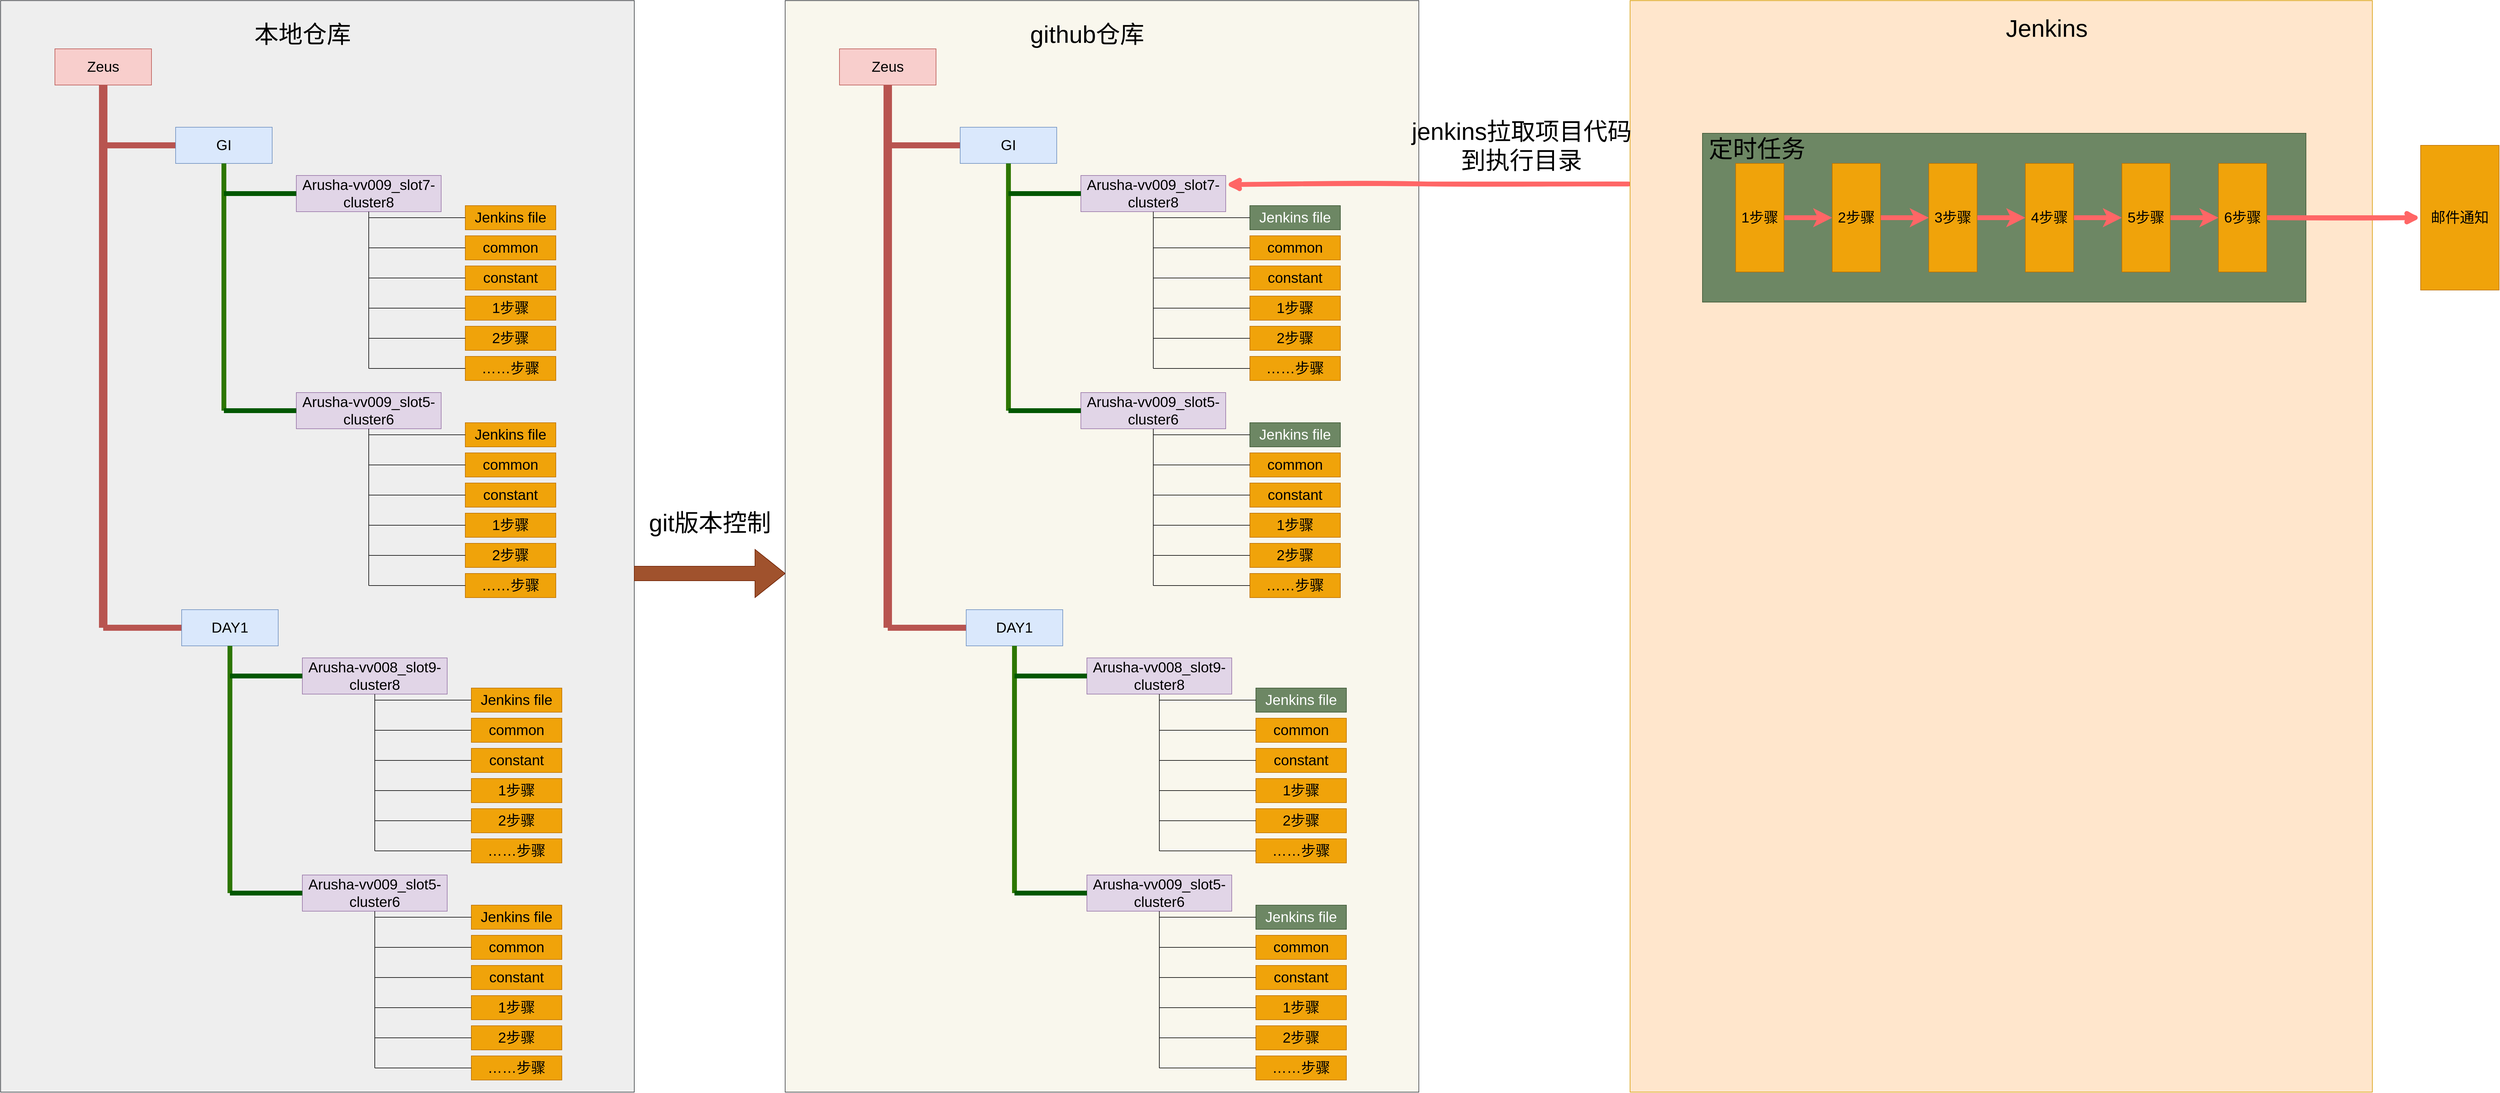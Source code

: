 <mxfile version="16.5.6" type="device"><diagram id="dNBEJ11nyPTrFl8F2AJ-" name="第 1 页"><mxGraphModel dx="5555" dy="3180" grid="1" gridSize="10" guides="1" tooltips="1" connect="1" arrows="1" fold="1" page="0" pageScale="1" pageWidth="827" pageHeight="1169" math="0" shadow="0"><root><mxCell id="0"/><mxCell id="1" parent="0"/><mxCell id="W_P6BSuZd-2DiIHKdRya-198" value="" style="rounded=0;whiteSpace=wrap;html=1;fontSize=24;fillColor=#eeeeee;strokeColor=#36393d;" vertex="1" parent="1"><mxGeometry x="-10" y="-40" width="1050" height="1810" as="geometry"/></mxCell><mxCell id="W_P6BSuZd-2DiIHKdRya-1" value="Zeus" style="rounded=0;whiteSpace=wrap;html=1;fontSize=24;fillColor=#f8cecc;strokeColor=#b85450;" vertex="1" parent="1"><mxGeometry x="80" y="40" width="160" height="60" as="geometry"/></mxCell><mxCell id="W_P6BSuZd-2DiIHKdRya-2" value="" style="endArrow=none;html=1;rounded=0;fontSize=24;entryX=0.5;entryY=1;entryDx=0;entryDy=0;fillColor=#f8cecc;strokeColor=#b85450;strokeWidth=14;" edge="1" parent="1" target="W_P6BSuZd-2DiIHKdRya-1"><mxGeometry width="50" height="50" relative="1" as="geometry"><mxPoint x="160" y="1000" as="sourcePoint"/><mxPoint x="440" y="250" as="targetPoint"/></mxGeometry></mxCell><mxCell id="W_P6BSuZd-2DiIHKdRya-3" value="" style="endArrow=none;html=1;rounded=0;fontSize=24;fillColor=#f8cecc;strokeColor=#b85450;strokeWidth=10;" edge="1" parent="1"><mxGeometry width="50" height="50" relative="1" as="geometry"><mxPoint x="160" y="200" as="sourcePoint"/><mxPoint x="280" y="200" as="targetPoint"/></mxGeometry></mxCell><mxCell id="W_P6BSuZd-2DiIHKdRya-4" value="GI" style="rounded=0;whiteSpace=wrap;html=1;fontSize=24;fillColor=#dae8fc;strokeColor=#6c8ebf;" vertex="1" parent="1"><mxGeometry x="280" y="170" width="160" height="60" as="geometry"/></mxCell><mxCell id="W_P6BSuZd-2DiIHKdRya-9" value="" style="endArrow=none;html=1;rounded=0;fontSize=24;entryX=0.5;entryY=1;entryDx=0;entryDy=0;fillColor=#60a917;strokeColor=#2D7600;strokeWidth=8;" edge="1" parent="1" target="W_P6BSuZd-2DiIHKdRya-4"><mxGeometry width="50" height="50" relative="1" as="geometry"><mxPoint x="360" y="640" as="sourcePoint"/><mxPoint x="359.5" y="240" as="targetPoint"/></mxGeometry></mxCell><mxCell id="W_P6BSuZd-2DiIHKdRya-10" value="Arusha-vv009_slot7-cluster8" style="rounded=0;whiteSpace=wrap;html=1;fontSize=24;fillColor=#e1d5e7;strokeColor=#9673a6;" vertex="1" parent="1"><mxGeometry x="480" y="250" width="240" height="60" as="geometry"/></mxCell><mxCell id="W_P6BSuZd-2DiIHKdRya-11" value="" style="endArrow=none;html=1;rounded=0;fontSize=24;entryX=0;entryY=0.5;entryDx=0;entryDy=0;strokeWidth=8;fillColor=#008a00;strokeColor=#005700;" edge="1" parent="1" target="W_P6BSuZd-2DiIHKdRya-10"><mxGeometry width="50" height="50" relative="1" as="geometry"><mxPoint x="360" y="280" as="sourcePoint"/><mxPoint x="480" y="280" as="targetPoint"/></mxGeometry></mxCell><mxCell id="W_P6BSuZd-2DiIHKdRya-12" value="Arusha-vv009_slot5-cluster6" style="rounded=0;whiteSpace=wrap;html=1;fontSize=24;fillColor=#e1d5e7;strokeColor=#9673a6;" vertex="1" parent="1"><mxGeometry x="480" y="610" width="240" height="60" as="geometry"/></mxCell><mxCell id="W_P6BSuZd-2DiIHKdRya-13" value="" style="endArrow=none;html=1;rounded=0;fontSize=24;entryX=0;entryY=0.5;entryDx=0;entryDy=0;strokeWidth=8;fillColor=#008a00;strokeColor=#005700;" edge="1" parent="1" target="W_P6BSuZd-2DiIHKdRya-12"><mxGeometry width="50" height="50" relative="1" as="geometry"><mxPoint x="360" y="640" as="sourcePoint"/><mxPoint x="480" y="640" as="targetPoint"/></mxGeometry></mxCell><mxCell id="W_P6BSuZd-2DiIHKdRya-16" value="" style="endArrow=none;html=1;rounded=0;fontSize=24;entryX=0.5;entryY=1;entryDx=0;entryDy=0;" edge="1" parent="1" target="W_P6BSuZd-2DiIHKdRya-10"><mxGeometry width="50" height="50" relative="1" as="geometry"><mxPoint x="600" y="570" as="sourcePoint"/><mxPoint x="370" y="240" as="targetPoint"/></mxGeometry></mxCell><mxCell id="W_P6BSuZd-2DiIHKdRya-17" value="common" style="rounded=0;whiteSpace=wrap;html=1;fontSize=24;fillColor=#f0a30a;fontColor=#000000;strokeColor=#BD7000;" vertex="1" parent="1"><mxGeometry x="760" y="350" width="150" height="40" as="geometry"/></mxCell><mxCell id="W_P6BSuZd-2DiIHKdRya-18" value="" style="endArrow=none;html=1;rounded=0;fontSize=24;entryX=0;entryY=0.5;entryDx=0;entryDy=0;" edge="1" parent="1" target="W_P6BSuZd-2DiIHKdRya-17"><mxGeometry width="50" height="50" relative="1" as="geometry"><mxPoint x="600" y="370" as="sourcePoint"/><mxPoint x="720" y="380" as="targetPoint"/></mxGeometry></mxCell><mxCell id="W_P6BSuZd-2DiIHKdRya-19" value="constant" style="rounded=0;whiteSpace=wrap;html=1;fontSize=24;fillColor=#f0a30a;fontColor=#000000;strokeColor=#BD7000;" vertex="1" parent="1"><mxGeometry x="760" y="400" width="150" height="40" as="geometry"/></mxCell><mxCell id="W_P6BSuZd-2DiIHKdRya-20" value="" style="endArrow=none;html=1;rounded=0;fontSize=24;entryX=0;entryY=0.5;entryDx=0;entryDy=0;" edge="1" parent="1" target="W_P6BSuZd-2DiIHKdRya-19"><mxGeometry width="50" height="50" relative="1" as="geometry"><mxPoint x="600" y="420" as="sourcePoint"/><mxPoint x="720" y="430" as="targetPoint"/></mxGeometry></mxCell><mxCell id="W_P6BSuZd-2DiIHKdRya-21" value="1步骤" style="rounded=0;whiteSpace=wrap;html=1;fontSize=24;fillColor=#f0a30a;fontColor=#000000;strokeColor=#BD7000;" vertex="1" parent="1"><mxGeometry x="760" y="450" width="150" height="40" as="geometry"/></mxCell><mxCell id="W_P6BSuZd-2DiIHKdRya-22" value="" style="endArrow=none;html=1;rounded=0;fontSize=24;entryX=0;entryY=0.5;entryDx=0;entryDy=0;" edge="1" parent="1" target="W_P6BSuZd-2DiIHKdRya-21"><mxGeometry width="50" height="50" relative="1" as="geometry"><mxPoint x="600" y="470" as="sourcePoint"/><mxPoint x="720" y="480" as="targetPoint"/></mxGeometry></mxCell><mxCell id="W_P6BSuZd-2DiIHKdRya-23" value="2步骤" style="rounded=0;whiteSpace=wrap;html=1;fontSize=24;fillColor=#f0a30a;fontColor=#000000;strokeColor=#BD7000;" vertex="1" parent="1"><mxGeometry x="760" y="500" width="150" height="40" as="geometry"/></mxCell><mxCell id="W_P6BSuZd-2DiIHKdRya-24" value="" style="endArrow=none;html=1;rounded=0;fontSize=24;entryX=0;entryY=0.5;entryDx=0;entryDy=0;" edge="1" parent="1" target="W_P6BSuZd-2DiIHKdRya-23"><mxGeometry width="50" height="50" relative="1" as="geometry"><mxPoint x="600" y="520" as="sourcePoint"/><mxPoint x="720" y="530" as="targetPoint"/></mxGeometry></mxCell><mxCell id="W_P6BSuZd-2DiIHKdRya-25" value="Jenkins file" style="rounded=0;whiteSpace=wrap;html=1;fontSize=24;fillColor=#f0a30a;fontColor=#000000;strokeColor=#BD7000;" vertex="1" parent="1"><mxGeometry x="760" y="300" width="150" height="40" as="geometry"/></mxCell><mxCell id="W_P6BSuZd-2DiIHKdRya-26" value="" style="endArrow=none;html=1;rounded=0;fontSize=24;entryX=0;entryY=0.5;entryDx=0;entryDy=0;" edge="1" parent="1" target="W_P6BSuZd-2DiIHKdRya-25"><mxGeometry width="50" height="50" relative="1" as="geometry"><mxPoint x="600" y="320" as="sourcePoint"/><mxPoint x="720" y="330" as="targetPoint"/></mxGeometry></mxCell><mxCell id="W_P6BSuZd-2DiIHKdRya-27" value="……步骤" style="rounded=0;whiteSpace=wrap;html=1;fontSize=24;fillColor=#f0a30a;fontColor=#000000;strokeColor=#BD7000;" vertex="1" parent="1"><mxGeometry x="760" y="550" width="150" height="40" as="geometry"/></mxCell><mxCell id="W_P6BSuZd-2DiIHKdRya-28" value="" style="endArrow=none;html=1;rounded=0;fontSize=24;entryX=0;entryY=0.5;entryDx=0;entryDy=0;" edge="1" parent="1" target="W_P6BSuZd-2DiIHKdRya-27"><mxGeometry width="50" height="50" relative="1" as="geometry"><mxPoint x="600" y="570" as="sourcePoint"/><mxPoint x="720" y="580" as="targetPoint"/></mxGeometry></mxCell><mxCell id="W_P6BSuZd-2DiIHKdRya-29" value="" style="endArrow=none;html=1;rounded=0;fontSize=24;entryX=0.5;entryY=1;entryDx=0;entryDy=0;" edge="1" parent="1"><mxGeometry width="50" height="50" relative="1" as="geometry"><mxPoint x="600" y="930" as="sourcePoint"/><mxPoint x="600" y="670" as="targetPoint"/></mxGeometry></mxCell><mxCell id="W_P6BSuZd-2DiIHKdRya-30" value="common" style="rounded=0;whiteSpace=wrap;html=1;fontSize=24;fillColor=#f0a30a;fontColor=#000000;strokeColor=#BD7000;" vertex="1" parent="1"><mxGeometry x="760" y="710" width="150" height="40" as="geometry"/></mxCell><mxCell id="W_P6BSuZd-2DiIHKdRya-31" value="" style="endArrow=none;html=1;rounded=0;fontSize=24;entryX=0;entryY=0.5;entryDx=0;entryDy=0;" edge="1" parent="1" target="W_P6BSuZd-2DiIHKdRya-30"><mxGeometry width="50" height="50" relative="1" as="geometry"><mxPoint x="600" y="730" as="sourcePoint"/><mxPoint x="720" y="740" as="targetPoint"/></mxGeometry></mxCell><mxCell id="W_P6BSuZd-2DiIHKdRya-32" value="constant" style="rounded=0;whiteSpace=wrap;html=1;fontSize=24;fillColor=#f0a30a;fontColor=#000000;strokeColor=#BD7000;" vertex="1" parent="1"><mxGeometry x="760" y="760" width="150" height="40" as="geometry"/></mxCell><mxCell id="W_P6BSuZd-2DiIHKdRya-33" value="" style="endArrow=none;html=1;rounded=0;fontSize=24;entryX=0;entryY=0.5;entryDx=0;entryDy=0;" edge="1" parent="1" target="W_P6BSuZd-2DiIHKdRya-32"><mxGeometry width="50" height="50" relative="1" as="geometry"><mxPoint x="600" y="780" as="sourcePoint"/><mxPoint x="720" y="790" as="targetPoint"/></mxGeometry></mxCell><mxCell id="W_P6BSuZd-2DiIHKdRya-34" value="1步骤" style="rounded=0;whiteSpace=wrap;html=1;fontSize=24;fillColor=#f0a30a;fontColor=#000000;strokeColor=#BD7000;" vertex="1" parent="1"><mxGeometry x="760" y="810" width="150" height="40" as="geometry"/></mxCell><mxCell id="W_P6BSuZd-2DiIHKdRya-35" value="" style="endArrow=none;html=1;rounded=0;fontSize=24;entryX=0;entryY=0.5;entryDx=0;entryDy=0;" edge="1" parent="1" target="W_P6BSuZd-2DiIHKdRya-34"><mxGeometry width="50" height="50" relative="1" as="geometry"><mxPoint x="600" y="830" as="sourcePoint"/><mxPoint x="720" y="840" as="targetPoint"/></mxGeometry></mxCell><mxCell id="W_P6BSuZd-2DiIHKdRya-36" value="2步骤" style="rounded=0;whiteSpace=wrap;html=1;fontSize=24;fillColor=#f0a30a;fontColor=#000000;strokeColor=#BD7000;" vertex="1" parent="1"><mxGeometry x="760" y="860" width="150" height="40" as="geometry"/></mxCell><mxCell id="W_P6BSuZd-2DiIHKdRya-37" value="" style="endArrow=none;html=1;rounded=0;fontSize=24;entryX=0;entryY=0.5;entryDx=0;entryDy=0;" edge="1" parent="1" target="W_P6BSuZd-2DiIHKdRya-36"><mxGeometry width="50" height="50" relative="1" as="geometry"><mxPoint x="600" y="880" as="sourcePoint"/><mxPoint x="720" y="890" as="targetPoint"/></mxGeometry></mxCell><mxCell id="W_P6BSuZd-2DiIHKdRya-38" value="Jenkins file" style="rounded=0;whiteSpace=wrap;html=1;fontSize=24;fillColor=#f0a30a;fontColor=#000000;strokeColor=#BD7000;" vertex="1" parent="1"><mxGeometry x="760" y="660" width="150" height="40" as="geometry"/></mxCell><mxCell id="W_P6BSuZd-2DiIHKdRya-39" value="" style="endArrow=none;html=1;rounded=0;fontSize=24;entryX=0;entryY=0.5;entryDx=0;entryDy=0;" edge="1" parent="1" target="W_P6BSuZd-2DiIHKdRya-38"><mxGeometry width="50" height="50" relative="1" as="geometry"><mxPoint x="600" y="680" as="sourcePoint"/><mxPoint x="720" y="690" as="targetPoint"/></mxGeometry></mxCell><mxCell id="W_P6BSuZd-2DiIHKdRya-40" value="……步骤" style="rounded=0;whiteSpace=wrap;html=1;fontSize=24;fillColor=#f0a30a;fontColor=#000000;strokeColor=#BD7000;" vertex="1" parent="1"><mxGeometry x="760" y="910" width="150" height="40" as="geometry"/></mxCell><mxCell id="W_P6BSuZd-2DiIHKdRya-41" value="" style="endArrow=none;html=1;rounded=0;fontSize=24;entryX=0;entryY=0.5;entryDx=0;entryDy=0;" edge="1" parent="1" target="W_P6BSuZd-2DiIHKdRya-40"><mxGeometry width="50" height="50" relative="1" as="geometry"><mxPoint x="600" y="930" as="sourcePoint"/><mxPoint x="720" y="940" as="targetPoint"/></mxGeometry></mxCell><mxCell id="W_P6BSuZd-2DiIHKdRya-149" value="" style="endArrow=none;html=1;rounded=0;fontSize=24;fillColor=#f8cecc;strokeColor=#b85450;strokeWidth=10;" edge="1" parent="1"><mxGeometry width="50" height="50" relative="1" as="geometry"><mxPoint x="160" y="1000" as="sourcePoint"/><mxPoint x="290" y="1000" as="targetPoint"/></mxGeometry></mxCell><mxCell id="W_P6BSuZd-2DiIHKdRya-150" value="DAY1" style="rounded=0;whiteSpace=wrap;html=1;fontSize=24;fillColor=#dae8fc;strokeColor=#6c8ebf;" vertex="1" parent="1"><mxGeometry x="290" y="970" width="160" height="60" as="geometry"/></mxCell><mxCell id="W_P6BSuZd-2DiIHKdRya-151" value="" style="endArrow=none;html=1;rounded=0;fontSize=24;entryX=0.5;entryY=1;entryDx=0;entryDy=0;fillColor=#60a917;strokeColor=#2D7600;strokeWidth=8;" edge="1" parent="1" target="W_P6BSuZd-2DiIHKdRya-150"><mxGeometry width="50" height="50" relative="1" as="geometry"><mxPoint x="370" y="1440" as="sourcePoint"/><mxPoint x="369.5" y="1040" as="targetPoint"/></mxGeometry></mxCell><mxCell id="W_P6BSuZd-2DiIHKdRya-152" value="Arusha-vv008_slot9-cluster8" style="rounded=0;whiteSpace=wrap;html=1;fontSize=24;fillColor=#e1d5e7;strokeColor=#9673a6;" vertex="1" parent="1"><mxGeometry x="490" y="1050" width="240" height="60" as="geometry"/></mxCell><mxCell id="W_P6BSuZd-2DiIHKdRya-153" value="" style="endArrow=none;html=1;rounded=0;fontSize=24;entryX=0;entryY=0.5;entryDx=0;entryDy=0;strokeWidth=8;fillColor=#008a00;strokeColor=#005700;" edge="1" parent="1" target="W_P6BSuZd-2DiIHKdRya-152"><mxGeometry width="50" height="50" relative="1" as="geometry"><mxPoint x="370" y="1080" as="sourcePoint"/><mxPoint x="490" y="1080" as="targetPoint"/></mxGeometry></mxCell><mxCell id="W_P6BSuZd-2DiIHKdRya-154" value="Arusha-vv009_slot5-cluster6" style="rounded=0;whiteSpace=wrap;html=1;fontSize=24;fillColor=#e1d5e7;strokeColor=#9673a6;" vertex="1" parent="1"><mxGeometry x="490" y="1410" width="240" height="60" as="geometry"/></mxCell><mxCell id="W_P6BSuZd-2DiIHKdRya-155" value="" style="endArrow=none;html=1;rounded=0;fontSize=24;entryX=0;entryY=0.5;entryDx=0;entryDy=0;strokeWidth=8;fillColor=#008a00;strokeColor=#005700;" edge="1" parent="1" target="W_P6BSuZd-2DiIHKdRya-154"><mxGeometry width="50" height="50" relative="1" as="geometry"><mxPoint x="370" y="1440" as="sourcePoint"/><mxPoint x="490" y="1440" as="targetPoint"/></mxGeometry></mxCell><mxCell id="W_P6BSuZd-2DiIHKdRya-158" value="" style="endArrow=none;html=1;rounded=0;fontSize=24;entryX=0.5;entryY=1;entryDx=0;entryDy=0;" edge="1" parent="1" target="W_P6BSuZd-2DiIHKdRya-152"><mxGeometry width="50" height="50" relative="1" as="geometry"><mxPoint x="610" y="1370" as="sourcePoint"/><mxPoint x="380" y="1040" as="targetPoint"/></mxGeometry></mxCell><mxCell id="W_P6BSuZd-2DiIHKdRya-159" value="common" style="rounded=0;whiteSpace=wrap;html=1;fontSize=24;fillColor=#f0a30a;fontColor=#000000;strokeColor=#BD7000;" vertex="1" parent="1"><mxGeometry x="770" y="1150" width="150" height="40" as="geometry"/></mxCell><mxCell id="W_P6BSuZd-2DiIHKdRya-160" value="" style="endArrow=none;html=1;rounded=0;fontSize=24;entryX=0;entryY=0.5;entryDx=0;entryDy=0;" edge="1" parent="1" target="W_P6BSuZd-2DiIHKdRya-159"><mxGeometry width="50" height="50" relative="1" as="geometry"><mxPoint x="610" y="1170" as="sourcePoint"/><mxPoint x="730" y="1180" as="targetPoint"/></mxGeometry></mxCell><mxCell id="W_P6BSuZd-2DiIHKdRya-161" value="constant" style="rounded=0;whiteSpace=wrap;html=1;fontSize=24;fillColor=#f0a30a;fontColor=#000000;strokeColor=#BD7000;" vertex="1" parent="1"><mxGeometry x="770" y="1200" width="150" height="40" as="geometry"/></mxCell><mxCell id="W_P6BSuZd-2DiIHKdRya-162" value="" style="endArrow=none;html=1;rounded=0;fontSize=24;entryX=0;entryY=0.5;entryDx=0;entryDy=0;" edge="1" parent="1" target="W_P6BSuZd-2DiIHKdRya-161"><mxGeometry width="50" height="50" relative="1" as="geometry"><mxPoint x="610" y="1220" as="sourcePoint"/><mxPoint x="730" y="1230" as="targetPoint"/></mxGeometry></mxCell><mxCell id="W_P6BSuZd-2DiIHKdRya-163" value="1步骤" style="rounded=0;whiteSpace=wrap;html=1;fontSize=24;fillColor=#f0a30a;fontColor=#000000;strokeColor=#BD7000;" vertex="1" parent="1"><mxGeometry x="770" y="1250" width="150" height="40" as="geometry"/></mxCell><mxCell id="W_P6BSuZd-2DiIHKdRya-164" value="" style="endArrow=none;html=1;rounded=0;fontSize=24;entryX=0;entryY=0.5;entryDx=0;entryDy=0;" edge="1" parent="1" target="W_P6BSuZd-2DiIHKdRya-163"><mxGeometry width="50" height="50" relative="1" as="geometry"><mxPoint x="610" y="1270" as="sourcePoint"/><mxPoint x="730" y="1280" as="targetPoint"/></mxGeometry></mxCell><mxCell id="W_P6BSuZd-2DiIHKdRya-165" value="2步骤" style="rounded=0;whiteSpace=wrap;html=1;fontSize=24;fillColor=#f0a30a;fontColor=#000000;strokeColor=#BD7000;" vertex="1" parent="1"><mxGeometry x="770" y="1300" width="150" height="40" as="geometry"/></mxCell><mxCell id="W_P6BSuZd-2DiIHKdRya-166" value="" style="endArrow=none;html=1;rounded=0;fontSize=24;entryX=0;entryY=0.5;entryDx=0;entryDy=0;" edge="1" parent="1" target="W_P6BSuZd-2DiIHKdRya-165"><mxGeometry width="50" height="50" relative="1" as="geometry"><mxPoint x="610" y="1320" as="sourcePoint"/><mxPoint x="730" y="1330" as="targetPoint"/></mxGeometry></mxCell><mxCell id="W_P6BSuZd-2DiIHKdRya-167" value="Jenkins file" style="rounded=0;whiteSpace=wrap;html=1;fontSize=24;fillColor=#f0a30a;fontColor=#000000;strokeColor=#BD7000;" vertex="1" parent="1"><mxGeometry x="770" y="1100" width="150" height="40" as="geometry"/></mxCell><mxCell id="W_P6BSuZd-2DiIHKdRya-168" value="" style="endArrow=none;html=1;rounded=0;fontSize=24;entryX=0;entryY=0.5;entryDx=0;entryDy=0;" edge="1" parent="1" target="W_P6BSuZd-2DiIHKdRya-167"><mxGeometry width="50" height="50" relative="1" as="geometry"><mxPoint x="610" y="1120" as="sourcePoint"/><mxPoint x="730" y="1130" as="targetPoint"/></mxGeometry></mxCell><mxCell id="W_P6BSuZd-2DiIHKdRya-169" value="……步骤" style="rounded=0;whiteSpace=wrap;html=1;fontSize=24;fillColor=#f0a30a;fontColor=#000000;strokeColor=#BD7000;" vertex="1" parent="1"><mxGeometry x="770" y="1350" width="150" height="40" as="geometry"/></mxCell><mxCell id="W_P6BSuZd-2DiIHKdRya-170" value="" style="endArrow=none;html=1;rounded=0;fontSize=24;entryX=0;entryY=0.5;entryDx=0;entryDy=0;" edge="1" parent="1" target="W_P6BSuZd-2DiIHKdRya-169"><mxGeometry width="50" height="50" relative="1" as="geometry"><mxPoint x="610" y="1370" as="sourcePoint"/><mxPoint x="730" y="1380" as="targetPoint"/></mxGeometry></mxCell><mxCell id="W_P6BSuZd-2DiIHKdRya-171" value="" style="endArrow=none;html=1;rounded=0;fontSize=24;entryX=0.5;entryY=1;entryDx=0;entryDy=0;" edge="1" parent="1"><mxGeometry width="50" height="50" relative="1" as="geometry"><mxPoint x="610" y="1730" as="sourcePoint"/><mxPoint x="610" y="1470" as="targetPoint"/></mxGeometry></mxCell><mxCell id="W_P6BSuZd-2DiIHKdRya-172" value="common" style="rounded=0;whiteSpace=wrap;html=1;fontSize=24;fillColor=#f0a30a;fontColor=#000000;strokeColor=#BD7000;" vertex="1" parent="1"><mxGeometry x="770" y="1510" width="150" height="40" as="geometry"/></mxCell><mxCell id="W_P6BSuZd-2DiIHKdRya-173" value="" style="endArrow=none;html=1;rounded=0;fontSize=24;entryX=0;entryY=0.5;entryDx=0;entryDy=0;" edge="1" parent="1" target="W_P6BSuZd-2DiIHKdRya-172"><mxGeometry width="50" height="50" relative="1" as="geometry"><mxPoint x="610" y="1530" as="sourcePoint"/><mxPoint x="730" y="1540" as="targetPoint"/></mxGeometry></mxCell><mxCell id="W_P6BSuZd-2DiIHKdRya-174" value="constant" style="rounded=0;whiteSpace=wrap;html=1;fontSize=24;fillColor=#f0a30a;fontColor=#000000;strokeColor=#BD7000;" vertex="1" parent="1"><mxGeometry x="770" y="1560" width="150" height="40" as="geometry"/></mxCell><mxCell id="W_P6BSuZd-2DiIHKdRya-175" value="" style="endArrow=none;html=1;rounded=0;fontSize=24;entryX=0;entryY=0.5;entryDx=0;entryDy=0;" edge="1" parent="1" target="W_P6BSuZd-2DiIHKdRya-174"><mxGeometry width="50" height="50" relative="1" as="geometry"><mxPoint x="610" y="1580" as="sourcePoint"/><mxPoint x="730" y="1590" as="targetPoint"/></mxGeometry></mxCell><mxCell id="W_P6BSuZd-2DiIHKdRya-176" value="1步骤" style="rounded=0;whiteSpace=wrap;html=1;fontSize=24;fillColor=#f0a30a;fontColor=#000000;strokeColor=#BD7000;" vertex="1" parent="1"><mxGeometry x="770" y="1610" width="150" height="40" as="geometry"/></mxCell><mxCell id="W_P6BSuZd-2DiIHKdRya-177" value="" style="endArrow=none;html=1;rounded=0;fontSize=24;entryX=0;entryY=0.5;entryDx=0;entryDy=0;" edge="1" parent="1" target="W_P6BSuZd-2DiIHKdRya-176"><mxGeometry width="50" height="50" relative="1" as="geometry"><mxPoint x="610" y="1630" as="sourcePoint"/><mxPoint x="730" y="1640" as="targetPoint"/></mxGeometry></mxCell><mxCell id="W_P6BSuZd-2DiIHKdRya-178" value="2步骤" style="rounded=0;whiteSpace=wrap;html=1;fontSize=24;fillColor=#f0a30a;fontColor=#000000;strokeColor=#BD7000;" vertex="1" parent="1"><mxGeometry x="770" y="1660" width="150" height="40" as="geometry"/></mxCell><mxCell id="W_P6BSuZd-2DiIHKdRya-179" value="" style="endArrow=none;html=1;rounded=0;fontSize=24;entryX=0;entryY=0.5;entryDx=0;entryDy=0;" edge="1" parent="1" target="W_P6BSuZd-2DiIHKdRya-178"><mxGeometry width="50" height="50" relative="1" as="geometry"><mxPoint x="610" y="1680" as="sourcePoint"/><mxPoint x="730" y="1690" as="targetPoint"/></mxGeometry></mxCell><mxCell id="W_P6BSuZd-2DiIHKdRya-180" value="Jenkins file" style="rounded=0;whiteSpace=wrap;html=1;fontSize=24;fillColor=#f0a30a;fontColor=#000000;strokeColor=#BD7000;" vertex="1" parent="1"><mxGeometry x="770" y="1460" width="150" height="40" as="geometry"/></mxCell><mxCell id="W_P6BSuZd-2DiIHKdRya-181" value="" style="endArrow=none;html=1;rounded=0;fontSize=24;entryX=0;entryY=0.5;entryDx=0;entryDy=0;" edge="1" parent="1" target="W_P6BSuZd-2DiIHKdRya-180"><mxGeometry width="50" height="50" relative="1" as="geometry"><mxPoint x="610" y="1480" as="sourcePoint"/><mxPoint x="730" y="1490" as="targetPoint"/></mxGeometry></mxCell><mxCell id="W_P6BSuZd-2DiIHKdRya-182" value="……步骤" style="rounded=0;whiteSpace=wrap;html=1;fontSize=24;fillColor=#f0a30a;fontColor=#000000;strokeColor=#BD7000;" vertex="1" parent="1"><mxGeometry x="770" y="1710" width="150" height="40" as="geometry"/></mxCell><mxCell id="W_P6BSuZd-2DiIHKdRya-183" value="" style="endArrow=none;html=1;rounded=0;fontSize=24;entryX=0;entryY=0.5;entryDx=0;entryDy=0;" edge="1" parent="1" target="W_P6BSuZd-2DiIHKdRya-182"><mxGeometry width="50" height="50" relative="1" as="geometry"><mxPoint x="610" y="1730" as="sourcePoint"/><mxPoint x="730" y="1740" as="targetPoint"/></mxGeometry></mxCell><mxCell id="W_P6BSuZd-2DiIHKdRya-199" value="本地仓库" style="text;html=1;align=center;verticalAlign=middle;resizable=0;points=[];autosize=1;strokeColor=none;fillColor=none;fontSize=40;" vertex="1" parent="1"><mxGeometry x="400" y="-10" width="180" height="50" as="geometry"/></mxCell><mxCell id="W_P6BSuZd-2DiIHKdRya-303" value="" style="rounded=0;whiteSpace=wrap;html=1;fontSize=24;fillColor=#f9f7ed;strokeColor=#36393d;" vertex="1" parent="1"><mxGeometry x="1290" y="-40" width="1050" height="1810" as="geometry"/></mxCell><mxCell id="W_P6BSuZd-2DiIHKdRya-304" value="Zeus" style="rounded=0;whiteSpace=wrap;html=1;fontSize=24;fillColor=#f8cecc;strokeColor=#b85450;" vertex="1" parent="1"><mxGeometry x="1380" y="40" width="160" height="60" as="geometry"/></mxCell><mxCell id="W_P6BSuZd-2DiIHKdRya-305" value="" style="endArrow=none;html=1;rounded=0;fontSize=24;entryX=0.5;entryY=1;entryDx=0;entryDy=0;fillColor=#f8cecc;strokeColor=#b85450;strokeWidth=14;" edge="1" parent="1" target="W_P6BSuZd-2DiIHKdRya-304"><mxGeometry width="50" height="50" relative="1" as="geometry"><mxPoint x="1460" y="1000" as="sourcePoint"/><mxPoint x="1740" y="250" as="targetPoint"/></mxGeometry></mxCell><mxCell id="W_P6BSuZd-2DiIHKdRya-306" value="" style="endArrow=none;html=1;rounded=0;fontSize=24;fillColor=#f8cecc;strokeColor=#b85450;strokeWidth=10;" edge="1" parent="1"><mxGeometry width="50" height="50" relative="1" as="geometry"><mxPoint x="1460" y="200" as="sourcePoint"/><mxPoint x="1580" y="200" as="targetPoint"/></mxGeometry></mxCell><mxCell id="W_P6BSuZd-2DiIHKdRya-307" value="GI" style="rounded=0;whiteSpace=wrap;html=1;fontSize=24;fillColor=#dae8fc;strokeColor=#6c8ebf;" vertex="1" parent="1"><mxGeometry x="1580" y="170" width="160" height="60" as="geometry"/></mxCell><mxCell id="W_P6BSuZd-2DiIHKdRya-308" value="" style="endArrow=none;html=1;rounded=0;fontSize=24;entryX=0.5;entryY=1;entryDx=0;entryDy=0;fillColor=#60a917;strokeColor=#2D7600;strokeWidth=8;" edge="1" parent="1" target="W_P6BSuZd-2DiIHKdRya-307"><mxGeometry width="50" height="50" relative="1" as="geometry"><mxPoint x="1660" y="640" as="sourcePoint"/><mxPoint x="1659.5" y="240" as="targetPoint"/></mxGeometry></mxCell><mxCell id="W_P6BSuZd-2DiIHKdRya-309" value="Arusha-vv009_slot7-cluster8" style="rounded=0;whiteSpace=wrap;html=1;fontSize=24;fillColor=#e1d5e7;strokeColor=#9673a6;" vertex="1" parent="1"><mxGeometry x="1780" y="250" width="240" height="60" as="geometry"/></mxCell><mxCell id="W_P6BSuZd-2DiIHKdRya-310" value="" style="endArrow=none;html=1;rounded=0;fontSize=24;entryX=0;entryY=0.5;entryDx=0;entryDy=0;strokeWidth=8;fillColor=#008a00;strokeColor=#005700;" edge="1" parent="1" target="W_P6BSuZd-2DiIHKdRya-309"><mxGeometry width="50" height="50" relative="1" as="geometry"><mxPoint x="1660" y="280" as="sourcePoint"/><mxPoint x="1780" y="280" as="targetPoint"/></mxGeometry></mxCell><mxCell id="W_P6BSuZd-2DiIHKdRya-311" value="Arusha-vv009_slot5-cluster6" style="rounded=0;whiteSpace=wrap;html=1;fontSize=24;fillColor=#e1d5e7;strokeColor=#9673a6;" vertex="1" parent="1"><mxGeometry x="1780" y="610" width="240" height="60" as="geometry"/></mxCell><mxCell id="W_P6BSuZd-2DiIHKdRya-312" value="" style="endArrow=none;html=1;rounded=0;fontSize=24;entryX=0;entryY=0.5;entryDx=0;entryDy=0;strokeWidth=8;fillColor=#008a00;strokeColor=#005700;" edge="1" parent="1" target="W_P6BSuZd-2DiIHKdRya-311"><mxGeometry width="50" height="50" relative="1" as="geometry"><mxPoint x="1660" y="640" as="sourcePoint"/><mxPoint x="1780" y="640" as="targetPoint"/></mxGeometry></mxCell><mxCell id="W_P6BSuZd-2DiIHKdRya-313" value="" style="endArrow=none;html=1;rounded=0;fontSize=24;entryX=0.5;entryY=1;entryDx=0;entryDy=0;" edge="1" parent="1" target="W_P6BSuZd-2DiIHKdRya-309"><mxGeometry width="50" height="50" relative="1" as="geometry"><mxPoint x="1900" y="570" as="sourcePoint"/><mxPoint x="1670" y="240" as="targetPoint"/></mxGeometry></mxCell><mxCell id="W_P6BSuZd-2DiIHKdRya-314" value="common" style="rounded=0;whiteSpace=wrap;html=1;fontSize=24;fillColor=#f0a30a;fontColor=#000000;strokeColor=#BD7000;" vertex="1" parent="1"><mxGeometry x="2060" y="350" width="150" height="40" as="geometry"/></mxCell><mxCell id="W_P6BSuZd-2DiIHKdRya-315" value="" style="endArrow=none;html=1;rounded=0;fontSize=24;entryX=0;entryY=0.5;entryDx=0;entryDy=0;" edge="1" parent="1" target="W_P6BSuZd-2DiIHKdRya-314"><mxGeometry width="50" height="50" relative="1" as="geometry"><mxPoint x="1900" y="370" as="sourcePoint"/><mxPoint x="2020" y="380" as="targetPoint"/></mxGeometry></mxCell><mxCell id="W_P6BSuZd-2DiIHKdRya-316" value="constant" style="rounded=0;whiteSpace=wrap;html=1;fontSize=24;fillColor=#f0a30a;fontColor=#000000;strokeColor=#BD7000;" vertex="1" parent="1"><mxGeometry x="2060" y="400" width="150" height="40" as="geometry"/></mxCell><mxCell id="W_P6BSuZd-2DiIHKdRya-317" value="" style="endArrow=none;html=1;rounded=0;fontSize=24;entryX=0;entryY=0.5;entryDx=0;entryDy=0;" edge="1" parent="1" target="W_P6BSuZd-2DiIHKdRya-316"><mxGeometry width="50" height="50" relative="1" as="geometry"><mxPoint x="1900" y="420" as="sourcePoint"/><mxPoint x="2020" y="430" as="targetPoint"/></mxGeometry></mxCell><mxCell id="W_P6BSuZd-2DiIHKdRya-318" value="1步骤" style="rounded=0;whiteSpace=wrap;html=1;fontSize=24;fillColor=#f0a30a;fontColor=#000000;strokeColor=#BD7000;" vertex="1" parent="1"><mxGeometry x="2060" y="450" width="150" height="40" as="geometry"/></mxCell><mxCell id="W_P6BSuZd-2DiIHKdRya-319" value="" style="endArrow=none;html=1;rounded=0;fontSize=24;entryX=0;entryY=0.5;entryDx=0;entryDy=0;" edge="1" parent="1" target="W_P6BSuZd-2DiIHKdRya-318"><mxGeometry width="50" height="50" relative="1" as="geometry"><mxPoint x="1900" y="470" as="sourcePoint"/><mxPoint x="2020" y="480" as="targetPoint"/></mxGeometry></mxCell><mxCell id="W_P6BSuZd-2DiIHKdRya-320" value="2步骤" style="rounded=0;whiteSpace=wrap;html=1;fontSize=24;fillColor=#f0a30a;fontColor=#000000;strokeColor=#BD7000;" vertex="1" parent="1"><mxGeometry x="2060" y="500" width="150" height="40" as="geometry"/></mxCell><mxCell id="W_P6BSuZd-2DiIHKdRya-321" value="" style="endArrow=none;html=1;rounded=0;fontSize=24;entryX=0;entryY=0.5;entryDx=0;entryDy=0;" edge="1" parent="1" target="W_P6BSuZd-2DiIHKdRya-320"><mxGeometry width="50" height="50" relative="1" as="geometry"><mxPoint x="1900" y="520" as="sourcePoint"/><mxPoint x="2020" y="530" as="targetPoint"/></mxGeometry></mxCell><mxCell id="W_P6BSuZd-2DiIHKdRya-322" value="Jenkins file" style="rounded=0;whiteSpace=wrap;html=1;fontSize=24;fillColor=#6d8764;fontColor=#ffffff;strokeColor=#3A5431;" vertex="1" parent="1"><mxGeometry x="2060" y="300" width="150" height="40" as="geometry"/></mxCell><mxCell id="W_P6BSuZd-2DiIHKdRya-323" value="" style="endArrow=none;html=1;rounded=0;fontSize=24;entryX=0;entryY=0.5;entryDx=0;entryDy=0;" edge="1" parent="1" target="W_P6BSuZd-2DiIHKdRya-322"><mxGeometry width="50" height="50" relative="1" as="geometry"><mxPoint x="1900" y="320" as="sourcePoint"/><mxPoint x="2020" y="330" as="targetPoint"/></mxGeometry></mxCell><mxCell id="W_P6BSuZd-2DiIHKdRya-324" value="……步骤" style="rounded=0;whiteSpace=wrap;html=1;fontSize=24;fillColor=#f0a30a;fontColor=#000000;strokeColor=#BD7000;" vertex="1" parent="1"><mxGeometry x="2060" y="550" width="150" height="40" as="geometry"/></mxCell><mxCell id="W_P6BSuZd-2DiIHKdRya-325" value="" style="endArrow=none;html=1;rounded=0;fontSize=24;entryX=0;entryY=0.5;entryDx=0;entryDy=0;" edge="1" parent="1" target="W_P6BSuZd-2DiIHKdRya-324"><mxGeometry width="50" height="50" relative="1" as="geometry"><mxPoint x="1900" y="570" as="sourcePoint"/><mxPoint x="2020" y="580" as="targetPoint"/></mxGeometry></mxCell><mxCell id="W_P6BSuZd-2DiIHKdRya-326" value="" style="endArrow=none;html=1;rounded=0;fontSize=24;entryX=0.5;entryY=1;entryDx=0;entryDy=0;" edge="1" parent="1"><mxGeometry width="50" height="50" relative="1" as="geometry"><mxPoint x="1900" y="930" as="sourcePoint"/><mxPoint x="1900" y="670" as="targetPoint"/></mxGeometry></mxCell><mxCell id="W_P6BSuZd-2DiIHKdRya-327" value="common" style="rounded=0;whiteSpace=wrap;html=1;fontSize=24;fillColor=#f0a30a;fontColor=#000000;strokeColor=#BD7000;" vertex="1" parent="1"><mxGeometry x="2060" y="710" width="150" height="40" as="geometry"/></mxCell><mxCell id="W_P6BSuZd-2DiIHKdRya-328" value="" style="endArrow=none;html=1;rounded=0;fontSize=24;entryX=0;entryY=0.5;entryDx=0;entryDy=0;" edge="1" parent="1" target="W_P6BSuZd-2DiIHKdRya-327"><mxGeometry width="50" height="50" relative="1" as="geometry"><mxPoint x="1900" y="730" as="sourcePoint"/><mxPoint x="2020" y="740" as="targetPoint"/></mxGeometry></mxCell><mxCell id="W_P6BSuZd-2DiIHKdRya-329" value="constant" style="rounded=0;whiteSpace=wrap;html=1;fontSize=24;fillColor=#f0a30a;fontColor=#000000;strokeColor=#BD7000;" vertex="1" parent="1"><mxGeometry x="2060" y="760" width="150" height="40" as="geometry"/></mxCell><mxCell id="W_P6BSuZd-2DiIHKdRya-330" value="" style="endArrow=none;html=1;rounded=0;fontSize=24;entryX=0;entryY=0.5;entryDx=0;entryDy=0;" edge="1" parent="1" target="W_P6BSuZd-2DiIHKdRya-329"><mxGeometry width="50" height="50" relative="1" as="geometry"><mxPoint x="1900" y="780" as="sourcePoint"/><mxPoint x="2020" y="790" as="targetPoint"/></mxGeometry></mxCell><mxCell id="W_P6BSuZd-2DiIHKdRya-331" value="1步骤" style="rounded=0;whiteSpace=wrap;html=1;fontSize=24;fillColor=#f0a30a;fontColor=#000000;strokeColor=#BD7000;" vertex="1" parent="1"><mxGeometry x="2060" y="810" width="150" height="40" as="geometry"/></mxCell><mxCell id="W_P6BSuZd-2DiIHKdRya-332" value="" style="endArrow=none;html=1;rounded=0;fontSize=24;entryX=0;entryY=0.5;entryDx=0;entryDy=0;" edge="1" parent="1" target="W_P6BSuZd-2DiIHKdRya-331"><mxGeometry width="50" height="50" relative="1" as="geometry"><mxPoint x="1900" y="830" as="sourcePoint"/><mxPoint x="2020" y="840" as="targetPoint"/></mxGeometry></mxCell><mxCell id="W_P6BSuZd-2DiIHKdRya-333" value="2步骤" style="rounded=0;whiteSpace=wrap;html=1;fontSize=24;fillColor=#f0a30a;fontColor=#000000;strokeColor=#BD7000;" vertex="1" parent="1"><mxGeometry x="2060" y="860" width="150" height="40" as="geometry"/></mxCell><mxCell id="W_P6BSuZd-2DiIHKdRya-334" value="" style="endArrow=none;html=1;rounded=0;fontSize=24;entryX=0;entryY=0.5;entryDx=0;entryDy=0;" edge="1" parent="1" target="W_P6BSuZd-2DiIHKdRya-333"><mxGeometry width="50" height="50" relative="1" as="geometry"><mxPoint x="1900" y="880" as="sourcePoint"/><mxPoint x="2020" y="890" as="targetPoint"/></mxGeometry></mxCell><mxCell id="W_P6BSuZd-2DiIHKdRya-335" value="Jenkins file" style="rounded=0;whiteSpace=wrap;html=1;fontSize=24;fillColor=#6d8764;fontColor=#ffffff;strokeColor=#3A5431;" vertex="1" parent="1"><mxGeometry x="2060" y="660" width="150" height="40" as="geometry"/></mxCell><mxCell id="W_P6BSuZd-2DiIHKdRya-336" value="" style="endArrow=none;html=1;rounded=0;fontSize=24;entryX=0;entryY=0.5;entryDx=0;entryDy=0;" edge="1" parent="1" target="W_P6BSuZd-2DiIHKdRya-335"><mxGeometry width="50" height="50" relative="1" as="geometry"><mxPoint x="1900" y="680" as="sourcePoint"/><mxPoint x="2020" y="690" as="targetPoint"/></mxGeometry></mxCell><mxCell id="W_P6BSuZd-2DiIHKdRya-337" value="……步骤" style="rounded=0;whiteSpace=wrap;html=1;fontSize=24;fillColor=#f0a30a;fontColor=#000000;strokeColor=#BD7000;" vertex="1" parent="1"><mxGeometry x="2060" y="910" width="150" height="40" as="geometry"/></mxCell><mxCell id="W_P6BSuZd-2DiIHKdRya-338" value="" style="endArrow=none;html=1;rounded=0;fontSize=24;entryX=0;entryY=0.5;entryDx=0;entryDy=0;" edge="1" parent="1" target="W_P6BSuZd-2DiIHKdRya-337"><mxGeometry width="50" height="50" relative="1" as="geometry"><mxPoint x="1900" y="930" as="sourcePoint"/><mxPoint x="2020" y="940" as="targetPoint"/></mxGeometry></mxCell><mxCell id="W_P6BSuZd-2DiIHKdRya-339" value="" style="endArrow=none;html=1;rounded=0;fontSize=24;fillColor=#f8cecc;strokeColor=#b85450;strokeWidth=10;" edge="1" parent="1"><mxGeometry width="50" height="50" relative="1" as="geometry"><mxPoint x="1460" y="1000" as="sourcePoint"/><mxPoint x="1590" y="1000" as="targetPoint"/></mxGeometry></mxCell><mxCell id="W_P6BSuZd-2DiIHKdRya-340" value="DAY1" style="rounded=0;whiteSpace=wrap;html=1;fontSize=24;fillColor=#dae8fc;strokeColor=#6c8ebf;" vertex="1" parent="1"><mxGeometry x="1590" y="970" width="160" height="60" as="geometry"/></mxCell><mxCell id="W_P6BSuZd-2DiIHKdRya-341" value="" style="endArrow=none;html=1;rounded=0;fontSize=24;entryX=0.5;entryY=1;entryDx=0;entryDy=0;fillColor=#60a917;strokeColor=#2D7600;strokeWidth=8;" edge="1" parent="1" target="W_P6BSuZd-2DiIHKdRya-340"><mxGeometry width="50" height="50" relative="1" as="geometry"><mxPoint x="1670" y="1440" as="sourcePoint"/><mxPoint x="1669.5" y="1040" as="targetPoint"/></mxGeometry></mxCell><mxCell id="W_P6BSuZd-2DiIHKdRya-342" value="Arusha-vv008_slot9-cluster8" style="rounded=0;whiteSpace=wrap;html=1;fontSize=24;fillColor=#e1d5e7;strokeColor=#9673a6;" vertex="1" parent="1"><mxGeometry x="1790" y="1050" width="240" height="60" as="geometry"/></mxCell><mxCell id="W_P6BSuZd-2DiIHKdRya-343" value="" style="endArrow=none;html=1;rounded=0;fontSize=24;entryX=0;entryY=0.5;entryDx=0;entryDy=0;strokeWidth=8;fillColor=#008a00;strokeColor=#005700;" edge="1" parent="1" target="W_P6BSuZd-2DiIHKdRya-342"><mxGeometry width="50" height="50" relative="1" as="geometry"><mxPoint x="1670" y="1080" as="sourcePoint"/><mxPoint x="1790" y="1080" as="targetPoint"/></mxGeometry></mxCell><mxCell id="W_P6BSuZd-2DiIHKdRya-344" value="Arusha-vv009_slot5-cluster6" style="rounded=0;whiteSpace=wrap;html=1;fontSize=24;fillColor=#e1d5e7;strokeColor=#9673a6;" vertex="1" parent="1"><mxGeometry x="1790" y="1410" width="240" height="60" as="geometry"/></mxCell><mxCell id="W_P6BSuZd-2DiIHKdRya-345" value="" style="endArrow=none;html=1;rounded=0;fontSize=24;entryX=0;entryY=0.5;entryDx=0;entryDy=0;strokeWidth=8;fillColor=#008a00;strokeColor=#005700;" edge="1" parent="1" target="W_P6BSuZd-2DiIHKdRya-344"><mxGeometry width="50" height="50" relative="1" as="geometry"><mxPoint x="1670" y="1440" as="sourcePoint"/><mxPoint x="1790" y="1440" as="targetPoint"/></mxGeometry></mxCell><mxCell id="W_P6BSuZd-2DiIHKdRya-346" value="" style="endArrow=none;html=1;rounded=0;fontSize=24;entryX=0.5;entryY=1;entryDx=0;entryDy=0;" edge="1" parent="1" target="W_P6BSuZd-2DiIHKdRya-342"><mxGeometry width="50" height="50" relative="1" as="geometry"><mxPoint x="1910" y="1370" as="sourcePoint"/><mxPoint x="1680" y="1040" as="targetPoint"/></mxGeometry></mxCell><mxCell id="W_P6BSuZd-2DiIHKdRya-347" value="common" style="rounded=0;whiteSpace=wrap;html=1;fontSize=24;fillColor=#f0a30a;fontColor=#000000;strokeColor=#BD7000;" vertex="1" parent="1"><mxGeometry x="2070" y="1150" width="150" height="40" as="geometry"/></mxCell><mxCell id="W_P6BSuZd-2DiIHKdRya-348" value="" style="endArrow=none;html=1;rounded=0;fontSize=24;entryX=0;entryY=0.5;entryDx=0;entryDy=0;" edge="1" parent="1" target="W_P6BSuZd-2DiIHKdRya-347"><mxGeometry width="50" height="50" relative="1" as="geometry"><mxPoint x="1910" y="1170" as="sourcePoint"/><mxPoint x="2030" y="1180" as="targetPoint"/></mxGeometry></mxCell><mxCell id="W_P6BSuZd-2DiIHKdRya-349" value="constant" style="rounded=0;whiteSpace=wrap;html=1;fontSize=24;fillColor=#f0a30a;fontColor=#000000;strokeColor=#BD7000;" vertex="1" parent="1"><mxGeometry x="2070" y="1200" width="150" height="40" as="geometry"/></mxCell><mxCell id="W_P6BSuZd-2DiIHKdRya-350" value="" style="endArrow=none;html=1;rounded=0;fontSize=24;entryX=0;entryY=0.5;entryDx=0;entryDy=0;" edge="1" parent="1" target="W_P6BSuZd-2DiIHKdRya-349"><mxGeometry width="50" height="50" relative="1" as="geometry"><mxPoint x="1910" y="1220" as="sourcePoint"/><mxPoint x="2030" y="1230" as="targetPoint"/></mxGeometry></mxCell><mxCell id="W_P6BSuZd-2DiIHKdRya-351" value="1步骤" style="rounded=0;whiteSpace=wrap;html=1;fontSize=24;fillColor=#f0a30a;fontColor=#000000;strokeColor=#BD7000;" vertex="1" parent="1"><mxGeometry x="2070" y="1250" width="150" height="40" as="geometry"/></mxCell><mxCell id="W_P6BSuZd-2DiIHKdRya-352" value="" style="endArrow=none;html=1;rounded=0;fontSize=24;entryX=0;entryY=0.5;entryDx=0;entryDy=0;" edge="1" parent="1" target="W_P6BSuZd-2DiIHKdRya-351"><mxGeometry width="50" height="50" relative="1" as="geometry"><mxPoint x="1910" y="1270" as="sourcePoint"/><mxPoint x="2030" y="1280" as="targetPoint"/></mxGeometry></mxCell><mxCell id="W_P6BSuZd-2DiIHKdRya-353" value="2步骤" style="rounded=0;whiteSpace=wrap;html=1;fontSize=24;fillColor=#f0a30a;fontColor=#000000;strokeColor=#BD7000;" vertex="1" parent="1"><mxGeometry x="2070" y="1300" width="150" height="40" as="geometry"/></mxCell><mxCell id="W_P6BSuZd-2DiIHKdRya-354" value="" style="endArrow=none;html=1;rounded=0;fontSize=24;entryX=0;entryY=0.5;entryDx=0;entryDy=0;" edge="1" parent="1" target="W_P6BSuZd-2DiIHKdRya-353"><mxGeometry width="50" height="50" relative="1" as="geometry"><mxPoint x="1910" y="1320" as="sourcePoint"/><mxPoint x="2030" y="1330" as="targetPoint"/></mxGeometry></mxCell><mxCell id="W_P6BSuZd-2DiIHKdRya-355" value="Jenkins file" style="rounded=0;whiteSpace=wrap;html=1;fontSize=24;fillColor=#6d8764;fontColor=#ffffff;strokeColor=#3A5431;" vertex="1" parent="1"><mxGeometry x="2070" y="1100" width="150" height="40" as="geometry"/></mxCell><mxCell id="W_P6BSuZd-2DiIHKdRya-356" value="" style="endArrow=none;html=1;rounded=0;fontSize=24;entryX=0;entryY=0.5;entryDx=0;entryDy=0;" edge="1" parent="1" target="W_P6BSuZd-2DiIHKdRya-355"><mxGeometry width="50" height="50" relative="1" as="geometry"><mxPoint x="1910" y="1120" as="sourcePoint"/><mxPoint x="2030" y="1130" as="targetPoint"/></mxGeometry></mxCell><mxCell id="W_P6BSuZd-2DiIHKdRya-357" value="……步骤" style="rounded=0;whiteSpace=wrap;html=1;fontSize=24;fillColor=#f0a30a;fontColor=#000000;strokeColor=#BD7000;" vertex="1" parent="1"><mxGeometry x="2070" y="1350" width="150" height="40" as="geometry"/></mxCell><mxCell id="W_P6BSuZd-2DiIHKdRya-358" value="" style="endArrow=none;html=1;rounded=0;fontSize=24;entryX=0;entryY=0.5;entryDx=0;entryDy=0;" edge="1" parent="1" target="W_P6BSuZd-2DiIHKdRya-357"><mxGeometry width="50" height="50" relative="1" as="geometry"><mxPoint x="1910" y="1370" as="sourcePoint"/><mxPoint x="2030" y="1380" as="targetPoint"/></mxGeometry></mxCell><mxCell id="W_P6BSuZd-2DiIHKdRya-359" value="" style="endArrow=none;html=1;rounded=0;fontSize=24;entryX=0.5;entryY=1;entryDx=0;entryDy=0;" edge="1" parent="1"><mxGeometry width="50" height="50" relative="1" as="geometry"><mxPoint x="1910" y="1730" as="sourcePoint"/><mxPoint x="1910" y="1470" as="targetPoint"/></mxGeometry></mxCell><mxCell id="W_P6BSuZd-2DiIHKdRya-360" value="common" style="rounded=0;whiteSpace=wrap;html=1;fontSize=24;fillColor=#f0a30a;fontColor=#000000;strokeColor=#BD7000;" vertex="1" parent="1"><mxGeometry x="2070" y="1510" width="150" height="40" as="geometry"/></mxCell><mxCell id="W_P6BSuZd-2DiIHKdRya-361" value="" style="endArrow=none;html=1;rounded=0;fontSize=24;entryX=0;entryY=0.5;entryDx=0;entryDy=0;" edge="1" parent="1" target="W_P6BSuZd-2DiIHKdRya-360"><mxGeometry width="50" height="50" relative="1" as="geometry"><mxPoint x="1910" y="1530" as="sourcePoint"/><mxPoint x="2030" y="1540" as="targetPoint"/></mxGeometry></mxCell><mxCell id="W_P6BSuZd-2DiIHKdRya-362" value="constant" style="rounded=0;whiteSpace=wrap;html=1;fontSize=24;fillColor=#f0a30a;fontColor=#000000;strokeColor=#BD7000;" vertex="1" parent="1"><mxGeometry x="2070" y="1560" width="150" height="40" as="geometry"/></mxCell><mxCell id="W_P6BSuZd-2DiIHKdRya-363" value="" style="endArrow=none;html=1;rounded=0;fontSize=24;entryX=0;entryY=0.5;entryDx=0;entryDy=0;" edge="1" parent="1" target="W_P6BSuZd-2DiIHKdRya-362"><mxGeometry width="50" height="50" relative="1" as="geometry"><mxPoint x="1910" y="1580" as="sourcePoint"/><mxPoint x="2030" y="1590" as="targetPoint"/></mxGeometry></mxCell><mxCell id="W_P6BSuZd-2DiIHKdRya-364" value="1步骤" style="rounded=0;whiteSpace=wrap;html=1;fontSize=24;fillColor=#f0a30a;fontColor=#000000;strokeColor=#BD7000;" vertex="1" parent="1"><mxGeometry x="2070" y="1610" width="150" height="40" as="geometry"/></mxCell><mxCell id="W_P6BSuZd-2DiIHKdRya-365" value="" style="endArrow=none;html=1;rounded=0;fontSize=24;entryX=0;entryY=0.5;entryDx=0;entryDy=0;" edge="1" parent="1" target="W_P6BSuZd-2DiIHKdRya-364"><mxGeometry width="50" height="50" relative="1" as="geometry"><mxPoint x="1910" y="1630" as="sourcePoint"/><mxPoint x="2030" y="1640" as="targetPoint"/></mxGeometry></mxCell><mxCell id="W_P6BSuZd-2DiIHKdRya-366" value="2步骤" style="rounded=0;whiteSpace=wrap;html=1;fontSize=24;fillColor=#f0a30a;fontColor=#000000;strokeColor=#BD7000;" vertex="1" parent="1"><mxGeometry x="2070" y="1660" width="150" height="40" as="geometry"/></mxCell><mxCell id="W_P6BSuZd-2DiIHKdRya-367" value="" style="endArrow=none;html=1;rounded=0;fontSize=24;entryX=0;entryY=0.5;entryDx=0;entryDy=0;" edge="1" parent="1" target="W_P6BSuZd-2DiIHKdRya-366"><mxGeometry width="50" height="50" relative="1" as="geometry"><mxPoint x="1910" y="1680" as="sourcePoint"/><mxPoint x="2030" y="1690" as="targetPoint"/></mxGeometry></mxCell><mxCell id="W_P6BSuZd-2DiIHKdRya-368" value="Jenkins file" style="rounded=0;whiteSpace=wrap;html=1;fontSize=24;fillColor=#6d8764;fontColor=#ffffff;strokeColor=#3A5431;" vertex="1" parent="1"><mxGeometry x="2070" y="1460" width="150" height="40" as="geometry"/></mxCell><mxCell id="W_P6BSuZd-2DiIHKdRya-369" value="" style="endArrow=none;html=1;rounded=0;fontSize=24;entryX=0;entryY=0.5;entryDx=0;entryDy=0;" edge="1" parent="1" target="W_P6BSuZd-2DiIHKdRya-368"><mxGeometry width="50" height="50" relative="1" as="geometry"><mxPoint x="1910" y="1480" as="sourcePoint"/><mxPoint x="2030" y="1490" as="targetPoint"/></mxGeometry></mxCell><mxCell id="W_P6BSuZd-2DiIHKdRya-370" value="……步骤" style="rounded=0;whiteSpace=wrap;html=1;fontSize=24;fillColor=#f0a30a;fontColor=#000000;strokeColor=#BD7000;" vertex="1" parent="1"><mxGeometry x="2070" y="1710" width="150" height="40" as="geometry"/></mxCell><mxCell id="W_P6BSuZd-2DiIHKdRya-371" value="" style="endArrow=none;html=1;rounded=0;fontSize=24;entryX=0;entryY=0.5;entryDx=0;entryDy=0;" edge="1" parent="1" target="W_P6BSuZd-2DiIHKdRya-370"><mxGeometry width="50" height="50" relative="1" as="geometry"><mxPoint x="1910" y="1730" as="sourcePoint"/><mxPoint x="2030" y="1740" as="targetPoint"/></mxGeometry></mxCell><mxCell id="W_P6BSuZd-2DiIHKdRya-372" value="github仓库" style="text;html=1;align=center;verticalAlign=middle;resizable=0;points=[];autosize=1;strokeColor=none;fillColor=none;fontSize=40;" vertex="1" parent="1"><mxGeometry x="1690" y="-10" width="200" height="50" as="geometry"/></mxCell><mxCell id="W_P6BSuZd-2DiIHKdRya-374" value="" style="shape=singleArrow;whiteSpace=wrap;html=1;fontSize=40;fillColor=#a0522d;fontColor=#ffffff;strokeColor=#6D1F00;" vertex="1" parent="1"><mxGeometry x="1040" y="870" width="250" height="80" as="geometry"/></mxCell><mxCell id="W_P6BSuZd-2DiIHKdRya-375" value="git版本控制" style="text;html=1;align=center;verticalAlign=middle;resizable=0;points=[];autosize=1;strokeColor=none;fillColor=none;fontSize=40;" vertex="1" parent="1"><mxGeometry x="1055" y="800" width="220" height="50" as="geometry"/></mxCell><mxCell id="W_P6BSuZd-2DiIHKdRya-401" style="edgeStyle=orthogonalEdgeStyle;rounded=0;sketch=1;orthogonalLoop=1;jettySize=auto;html=1;entryX=1;entryY=0.25;entryDx=0;entryDy=0;fontSize=40;strokeColor=#FF6666;strokeWidth=8;exitX=-0.002;exitY=0.168;exitDx=0;exitDy=0;exitPerimeter=0;" edge="1" parent="1" source="W_P6BSuZd-2DiIHKdRya-379" target="W_P6BSuZd-2DiIHKdRya-309"><mxGeometry relative="1" as="geometry"/></mxCell><mxCell id="W_P6BSuZd-2DiIHKdRya-379" value="" style="rounded=0;whiteSpace=wrap;html=1;fontSize=24;fillColor=#ffe6cc;strokeColor=#d79b00;" vertex="1" parent="1"><mxGeometry x="2690" y="-40" width="1230" height="1810" as="geometry"/></mxCell><mxCell id="W_P6BSuZd-2DiIHKdRya-380" value="" style="rounded=0;whiteSpace=wrap;html=1;fontSize=24;fillColor=#6d8764;strokeColor=#3A5431;fontColor=#ffffff;" vertex="1" parent="1"><mxGeometry x="2810" y="180" width="1000" height="280" as="geometry"/></mxCell><mxCell id="W_P6BSuZd-2DiIHKdRya-386" value="" style="edgeStyle=orthogonalEdgeStyle;rounded=0;orthogonalLoop=1;jettySize=auto;html=1;fontSize=40;strokeColor=#FF6666;strokeWidth=8;" edge="1" parent="1" source="W_P6BSuZd-2DiIHKdRya-381" target="W_P6BSuZd-2DiIHKdRya-385"><mxGeometry relative="1" as="geometry"/></mxCell><mxCell id="W_P6BSuZd-2DiIHKdRya-381" value="1步骤" style="rounded=0;whiteSpace=wrap;html=1;fontSize=24;fillColor=#f0a30a;fontColor=#000000;strokeColor=#BD7000;" vertex="1" parent="1"><mxGeometry x="2865" y="230" width="80" height="180" as="geometry"/></mxCell><mxCell id="W_P6BSuZd-2DiIHKdRya-388" value="" style="edgeStyle=orthogonalEdgeStyle;rounded=0;orthogonalLoop=1;jettySize=auto;html=1;fontSize=40;strokeColor=#FF6666;strokeWidth=8;" edge="1" parent="1" source="W_P6BSuZd-2DiIHKdRya-385" target="W_P6BSuZd-2DiIHKdRya-387"><mxGeometry relative="1" as="geometry"/></mxCell><mxCell id="W_P6BSuZd-2DiIHKdRya-385" value="2步骤" style="rounded=0;whiteSpace=wrap;html=1;fontSize=24;fillColor=#f0a30a;fontColor=#000000;strokeColor=#BD7000;" vertex="1" parent="1"><mxGeometry x="3025" y="230" width="80" height="180" as="geometry"/></mxCell><mxCell id="W_P6BSuZd-2DiIHKdRya-390" value="" style="edgeStyle=orthogonalEdgeStyle;rounded=0;orthogonalLoop=1;jettySize=auto;html=1;fontSize=40;strokeColor=#FF6666;strokeWidth=8;" edge="1" parent="1" source="W_P6BSuZd-2DiIHKdRya-387" target="W_P6BSuZd-2DiIHKdRya-389"><mxGeometry relative="1" as="geometry"/></mxCell><mxCell id="W_P6BSuZd-2DiIHKdRya-387" value="3步骤" style="rounded=0;whiteSpace=wrap;html=1;fontSize=24;fillColor=#f0a30a;fontColor=#000000;strokeColor=#BD7000;" vertex="1" parent="1"><mxGeometry x="3185" y="230" width="80" height="180" as="geometry"/></mxCell><mxCell id="W_P6BSuZd-2DiIHKdRya-392" value="" style="edgeStyle=orthogonalEdgeStyle;rounded=0;orthogonalLoop=1;jettySize=auto;html=1;fontSize=40;strokeColor=#FF6666;strokeWidth=8;" edge="1" parent="1" source="W_P6BSuZd-2DiIHKdRya-389" target="W_P6BSuZd-2DiIHKdRya-391"><mxGeometry relative="1" as="geometry"/></mxCell><mxCell id="W_P6BSuZd-2DiIHKdRya-389" value="4步骤" style="rounded=0;whiteSpace=wrap;html=1;fontSize=24;fillColor=#f0a30a;fontColor=#000000;strokeColor=#BD7000;" vertex="1" parent="1"><mxGeometry x="3345" y="230" width="80" height="180" as="geometry"/></mxCell><mxCell id="W_P6BSuZd-2DiIHKdRya-394" value="" style="edgeStyle=orthogonalEdgeStyle;rounded=0;orthogonalLoop=1;jettySize=auto;html=1;fontSize=40;strokeColor=#FF6666;strokeWidth=8;" edge="1" parent="1" source="W_P6BSuZd-2DiIHKdRya-391" target="W_P6BSuZd-2DiIHKdRya-393"><mxGeometry relative="1" as="geometry"/></mxCell><mxCell id="W_P6BSuZd-2DiIHKdRya-391" value="5步骤" style="rounded=0;whiteSpace=wrap;html=1;fontSize=24;fillColor=#f0a30a;fontColor=#000000;strokeColor=#BD7000;" vertex="1" parent="1"><mxGeometry x="3505" y="230" width="80" height="180" as="geometry"/></mxCell><mxCell id="W_P6BSuZd-2DiIHKdRya-396" value="" style="edgeStyle=orthogonalEdgeStyle;rounded=0;sketch=1;orthogonalLoop=1;jettySize=auto;html=1;fontSize=40;strokeColor=#FF6666;strokeWidth=8;" edge="1" parent="1" source="W_P6BSuZd-2DiIHKdRya-393" target="W_P6BSuZd-2DiIHKdRya-395"><mxGeometry relative="1" as="geometry"/></mxCell><mxCell id="W_P6BSuZd-2DiIHKdRya-393" value="6步骤" style="rounded=0;whiteSpace=wrap;html=1;fontSize=24;fillColor=#f0a30a;fontColor=#000000;strokeColor=#BD7000;" vertex="1" parent="1"><mxGeometry x="3665" y="230" width="80" height="180" as="geometry"/></mxCell><mxCell id="W_P6BSuZd-2DiIHKdRya-395" value="邮件通知" style="rounded=0;whiteSpace=wrap;html=1;fontSize=24;fillColor=#f0a30a;fontColor=#000000;strokeColor=#BD7000;" vertex="1" parent="1"><mxGeometry x="4000" y="200" width="130" height="240" as="geometry"/></mxCell><mxCell id="W_P6BSuZd-2DiIHKdRya-397" value="Jenkins" style="text;html=1;align=center;verticalAlign=middle;resizable=0;points=[];autosize=1;strokeColor=none;fillColor=none;fontSize=40;" vertex="1" parent="1"><mxGeometry x="3305" y="-20" width="150" height="50" as="geometry"/></mxCell><mxCell id="W_P6BSuZd-2DiIHKdRya-399" value="定时任务" style="text;html=1;align=center;verticalAlign=middle;resizable=0;points=[];autosize=1;strokeColor=none;fillColor=none;fontSize=40;" vertex="1" parent="1"><mxGeometry x="2810" y="180" width="180" height="50" as="geometry"/></mxCell><mxCell id="W_P6BSuZd-2DiIHKdRya-402" value="&lt;div&gt;jenkins拉取项目代码&lt;/div&gt;&lt;div&gt;到执行目录&lt;/div&gt;" style="text;html=1;align=center;verticalAlign=middle;resizable=0;points=[];autosize=1;strokeColor=none;fillColor=none;fontSize=40;" vertex="1" parent="1"><mxGeometry x="2320" y="150" width="380" height="100" as="geometry"/></mxCell></root></mxGraphModel></diagram></mxfile>